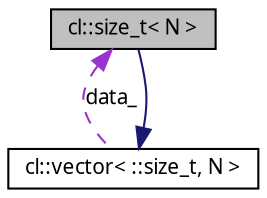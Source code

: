 digraph G
{
  edge [fontname="FreeSans.ttf",fontsize="10",labelfontname="FreeSans.ttf",labelfontsize="10"];
  node [fontname="FreeSans.ttf",fontsize="10",shape=record];
  Node1 [label="cl::size_t\< N \>",height=0.2,width=0.4,color="black", fillcolor="grey75", style="filled" fontcolor="black"];
  Node2 -> Node1 [dir=back,color="midnightblue",fontsize="10",style="solid",fontname="FreeSans.ttf"];
  Node2 [label="cl::vector\< ::size_t, N \>",height=0.2,width=0.4,color="black", fillcolor="white", style="filled",URL="$classcl_1_1vector.html"];
  Node1 -> Node2 [dir=back,color="darkorchid3",fontsize="10",style="dashed",label="data_",fontname="FreeSans.ttf"];
}
